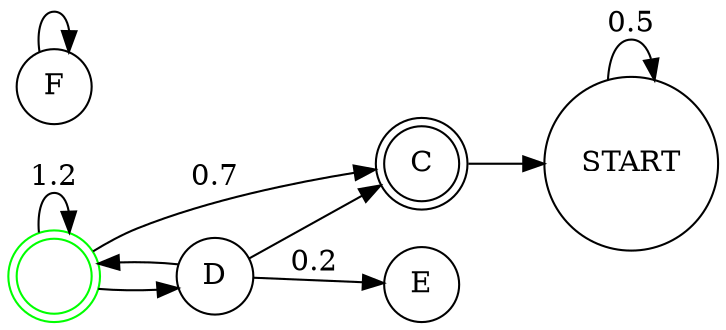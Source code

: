 digraph {
  rankdir=LR;
  node [shape = doublecircle]; B C;
  node [shape = circle];
  START -> START[label=0.5];
  B -> B[label=1.2];
  B -> C[label=0.7];
  C -> START;
  B -> D;
  D -> {B; C}
  D -> E[label=0.2];
  F -> F;
  
  B [
  	fontcolor=white,
  	color=green,
  	peripheries=2
  ];
}